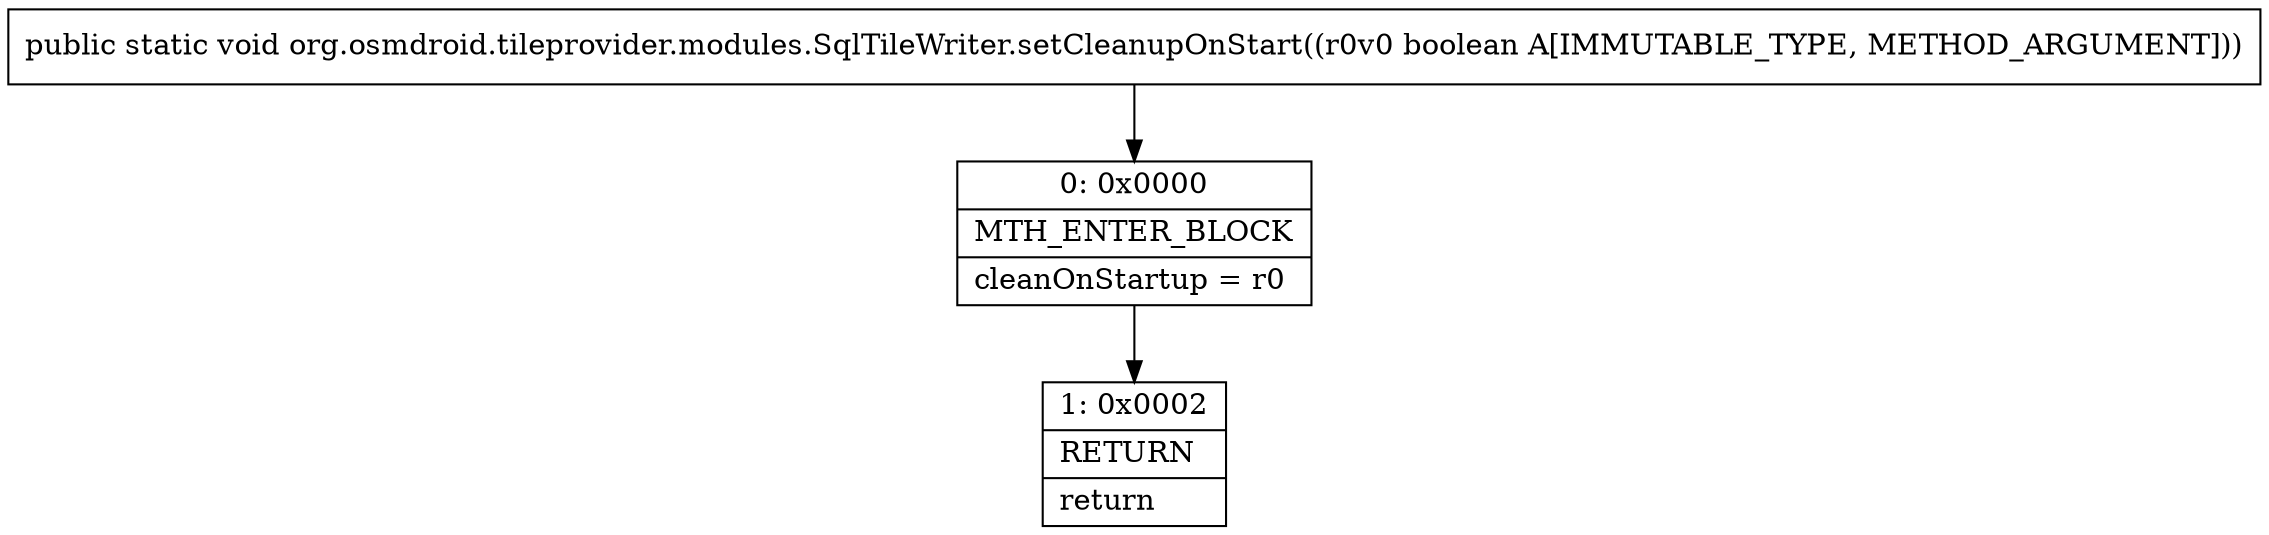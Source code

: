 digraph "CFG fororg.osmdroid.tileprovider.modules.SqlTileWriter.setCleanupOnStart(Z)V" {
Node_0 [shape=record,label="{0\:\ 0x0000|MTH_ENTER_BLOCK\l|cleanOnStartup = r0\l}"];
Node_1 [shape=record,label="{1\:\ 0x0002|RETURN\l|return\l}"];
MethodNode[shape=record,label="{public static void org.osmdroid.tileprovider.modules.SqlTileWriter.setCleanupOnStart((r0v0 boolean A[IMMUTABLE_TYPE, METHOD_ARGUMENT])) }"];
MethodNode -> Node_0;
Node_0 -> Node_1;
}

